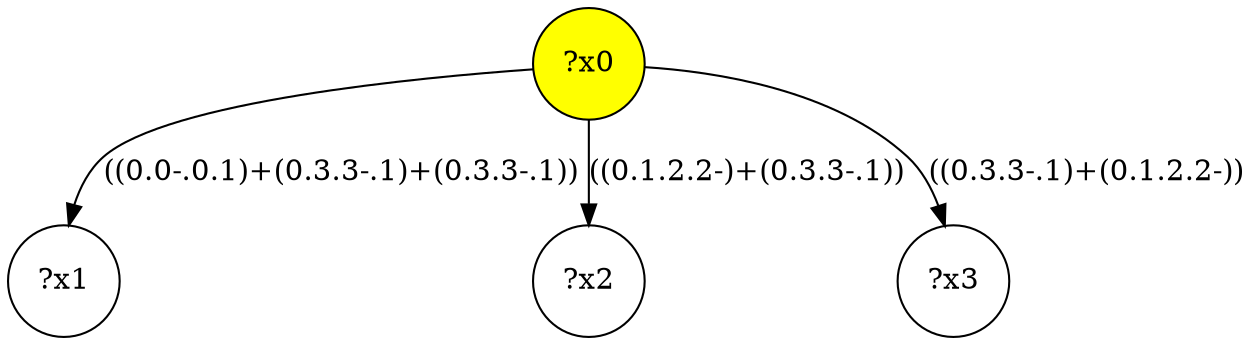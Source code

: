 digraph g {
	x0 [fillcolor="yellow", style="filled," shape=circle, label="?x0"];
	x1 [shape=circle, label="?x1"];
	x0 -> x1 [label="((0.0-.0.1)+(0.3.3-.1)+(0.3.3-.1))"];
	x2 [shape=circle, label="?x2"];
	x0 -> x2 [label="((0.1.2.2-)+(0.3.3-.1))"];
	x3 [shape=circle, label="?x3"];
	x0 -> x3 [label="((0.3.3-.1)+(0.1.2.2-))"];
}
